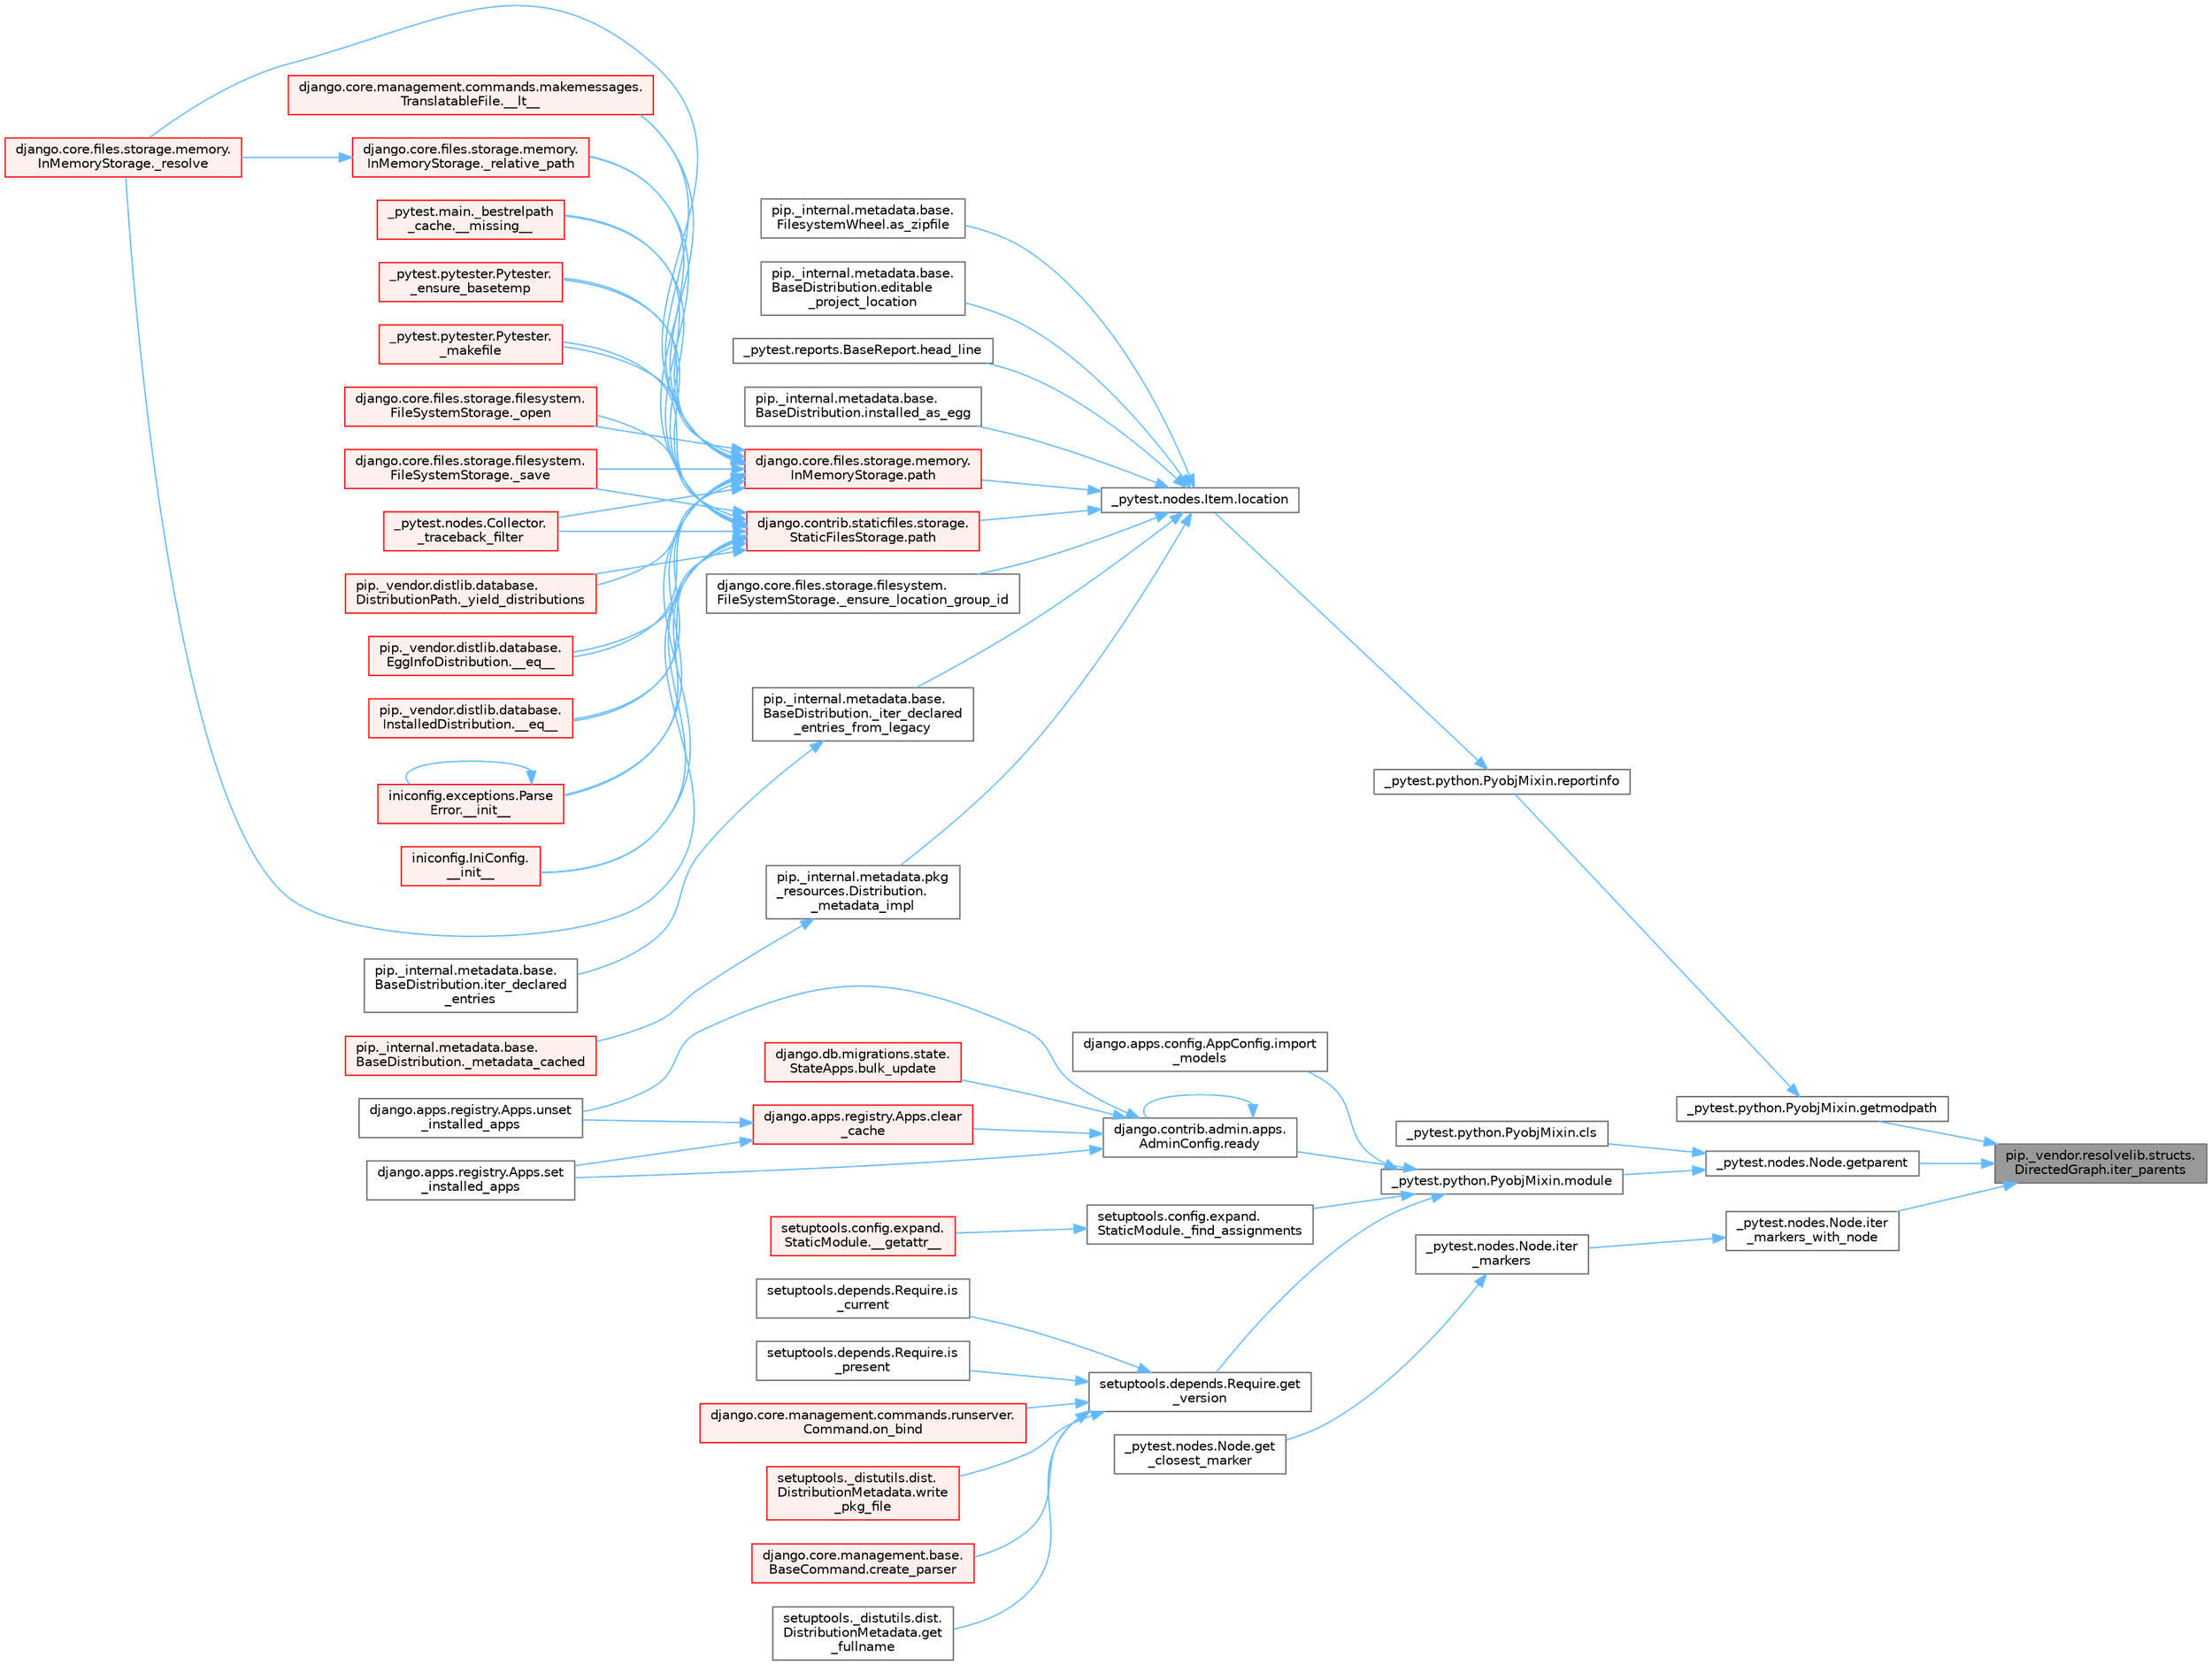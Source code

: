 digraph "pip._vendor.resolvelib.structs.DirectedGraph.iter_parents"
{
 // LATEX_PDF_SIZE
  bgcolor="transparent";
  edge [fontname=Helvetica,fontsize=10,labelfontname=Helvetica,labelfontsize=10];
  node [fontname=Helvetica,fontsize=10,shape=box,height=0.2,width=0.4];
  rankdir="RL";
  Node1 [id="Node000001",label="pip._vendor.resolvelib.structs.\lDirectedGraph.iter_parents",height=0.2,width=0.4,color="gray40", fillcolor="grey60", style="filled", fontcolor="black",tooltip=" "];
  Node1 -> Node2 [id="edge1_Node000001_Node000002",dir="back",color="steelblue1",style="solid",tooltip=" "];
  Node2 [id="Node000002",label="_pytest.python.PyobjMixin.getmodpath",height=0.2,width=0.4,color="grey40", fillcolor="white", style="filled",URL="$class__pytest_1_1python_1_1_pyobj_mixin.html#ac427d74edb8eb71623d88773f21729af",tooltip=" "];
  Node2 -> Node3 [id="edge2_Node000002_Node000003",dir="back",color="steelblue1",style="solid",tooltip=" "];
  Node3 [id="Node000003",label="_pytest.python.PyobjMixin.reportinfo",height=0.2,width=0.4,color="grey40", fillcolor="white", style="filled",URL="$class__pytest_1_1python_1_1_pyobj_mixin.html#a2ca5e945a25b4905a7eb6c4f01f48191",tooltip=" "];
  Node3 -> Node4 [id="edge3_Node000003_Node000004",dir="back",color="steelblue1",style="solid",tooltip=" "];
  Node4 [id="Node000004",label="_pytest.nodes.Item.location",height=0.2,width=0.4,color="grey40", fillcolor="white", style="filled",URL="$class__pytest_1_1nodes_1_1_item.html#a09cd5bab99de1b92a3aa6f76ba8aa206",tooltip=" "];
  Node4 -> Node5 [id="edge4_Node000004_Node000005",dir="back",color="steelblue1",style="solid",tooltip=" "];
  Node5 [id="Node000005",label="django.core.files.storage.filesystem.\lFileSystemStorage._ensure_location_group_id",height=0.2,width=0.4,color="grey40", fillcolor="white", style="filled",URL="$classdjango_1_1core_1_1files_1_1storage_1_1filesystem_1_1_file_system_storage.html#ada5408450b8d45745c1b0e5f4525c6f4",tooltip=" "];
  Node4 -> Node6 [id="edge5_Node000004_Node000006",dir="back",color="steelblue1",style="solid",tooltip=" "];
  Node6 [id="Node000006",label="pip._internal.metadata.base.\lBaseDistribution._iter_declared\l_entries_from_legacy",height=0.2,width=0.4,color="grey40", fillcolor="white", style="filled",URL="$classpip_1_1__internal_1_1metadata_1_1base_1_1_base_distribution.html#afe1092a9a3492091a1532c8907ccd9e8",tooltip=" "];
  Node6 -> Node7 [id="edge6_Node000006_Node000007",dir="back",color="steelblue1",style="solid",tooltip=" "];
  Node7 [id="Node000007",label="pip._internal.metadata.base.\lBaseDistribution.iter_declared\l_entries",height=0.2,width=0.4,color="grey40", fillcolor="white", style="filled",URL="$classpip_1_1__internal_1_1metadata_1_1base_1_1_base_distribution.html#ad33966e99962529d5c28c9f24c0a4fbd",tooltip=" "];
  Node4 -> Node8 [id="edge7_Node000004_Node000008",dir="back",color="steelblue1",style="solid",tooltip=" "];
  Node8 [id="Node000008",label="pip._internal.metadata.pkg\l_resources.Distribution.\l_metadata_impl",height=0.2,width=0.4,color="grey40", fillcolor="white", style="filled",URL="$classpip_1_1__internal_1_1metadata_1_1pkg__resources_1_1_distribution.html#a7d4ae76260de7d1936446c407277ad5b",tooltip=" "];
  Node8 -> Node9 [id="edge8_Node000008_Node000009",dir="back",color="steelblue1",style="solid",tooltip=" "];
  Node9 [id="Node000009",label="pip._internal.metadata.base.\lBaseDistribution._metadata_cached",height=0.2,width=0.4,color="red", fillcolor="#FFF0F0", style="filled",URL="$classpip_1_1__internal_1_1metadata_1_1base_1_1_base_distribution.html#a12683b16870a097bbe854e4ee3364f7f",tooltip=" "];
  Node4 -> Node3100 [id="edge9_Node000004_Node003100",dir="back",color="steelblue1",style="solid",tooltip=" "];
  Node3100 [id="Node003100",label="pip._internal.metadata.base.\lFilesystemWheel.as_zipfile",height=0.2,width=0.4,color="grey40", fillcolor="white", style="filled",URL="$classpip_1_1__internal_1_1metadata_1_1base_1_1_filesystem_wheel.html#a2edf7e9c5613ec85a815971d9f55ac82",tooltip=" "];
  Node4 -> Node966 [id="edge10_Node000004_Node000966",dir="back",color="steelblue1",style="solid",tooltip=" "];
  Node966 [id="Node000966",label="pip._internal.metadata.base.\lBaseDistribution.editable\l_project_location",height=0.2,width=0.4,color="grey40", fillcolor="white", style="filled",URL="$classpip_1_1__internal_1_1metadata_1_1base_1_1_base_distribution.html#a59297eb536a210ff36a71d4dda673749",tooltip=" "];
  Node4 -> Node3101 [id="edge11_Node000004_Node003101",dir="back",color="steelblue1",style="solid",tooltip=" "];
  Node3101 [id="Node003101",label="_pytest.reports.BaseReport.head_line",height=0.2,width=0.4,color="grey40", fillcolor="white", style="filled",URL="$class__pytest_1_1reports_1_1_base_report.html#ab38fe6637e88a52912eecf01ee5df8c3",tooltip=" "];
  Node4 -> Node3102 [id="edge12_Node000004_Node003102",dir="back",color="steelblue1",style="solid",tooltip=" "];
  Node3102 [id="Node003102",label="pip._internal.metadata.base.\lBaseDistribution.installed_as_egg",height=0.2,width=0.4,color="grey40", fillcolor="white", style="filled",URL="$classpip_1_1__internal_1_1metadata_1_1base_1_1_base_distribution.html#ae45c6ee79afca720f5d75db9bd5ec658",tooltip=" "];
  Node4 -> Node3103 [id="edge13_Node000004_Node003103",dir="back",color="steelblue1",style="solid",tooltip=" "];
  Node3103 [id="Node003103",label="django.contrib.staticfiles.storage.\lStaticFilesStorage.path",height=0.2,width=0.4,color="red", fillcolor="#FFF0F0", style="filled",URL="$classdjango_1_1contrib_1_1staticfiles_1_1storage_1_1_static_files_storage.html#a4e96cc92fbde7423d1b74f3a50fc0bf6",tooltip=" "];
  Node3103 -> Node935 [id="edge14_Node003103_Node000935",dir="back",color="steelblue1",style="solid",tooltip=" "];
  Node935 [id="Node000935",label="pip._vendor.distlib.database.\lEggInfoDistribution.__eq__",height=0.2,width=0.4,color="red", fillcolor="#FFF0F0", style="filled",URL="$classpip_1_1__vendor_1_1distlib_1_1database_1_1_egg_info_distribution.html#ab083ac09aa8cf26eb5305f1359efe85b",tooltip=" "];
  Node3103 -> Node936 [id="edge15_Node003103_Node000936",dir="back",color="steelblue1",style="solid",tooltip=" "];
  Node936 [id="Node000936",label="pip._vendor.distlib.database.\lInstalledDistribution.__eq__",height=0.2,width=0.4,color="red", fillcolor="#FFF0F0", style="filled",URL="$classpip_1_1__vendor_1_1distlib_1_1database_1_1_installed_distribution.html#a391e6744a97d9fcc66ca038eb012c71d",tooltip=" "];
  Node3103 -> Node937 [id="edge16_Node003103_Node000937",dir="back",color="steelblue1",style="solid",tooltip=" "];
  Node937 [id="Node000937",label="iniconfig.exceptions.Parse\lError.__init__",height=0.2,width=0.4,color="red", fillcolor="#FFF0F0", style="filled",URL="$classiniconfig_1_1exceptions_1_1_parse_error.html#a2e7c0f14bebe4a18a5e76a6f2804874f",tooltip=" "];
  Node937 -> Node937 [id="edge17_Node000937_Node000937",dir="back",color="steelblue1",style="solid",tooltip=" "];
  Node3103 -> Node938 [id="edge18_Node003103_Node000938",dir="back",color="steelblue1",style="solid",tooltip=" "];
  Node938 [id="Node000938",label="iniconfig.IniConfig.\l__init__",height=0.2,width=0.4,color="red", fillcolor="#FFF0F0", style="filled",URL="$classiniconfig_1_1_ini_config.html#acedfdc6806378289ae0ba417db5d88a2",tooltip=" "];
  Node3103 -> Node939 [id="edge19_Node003103_Node000939",dir="back",color="steelblue1",style="solid",tooltip=" "];
  Node939 [id="Node000939",label="django.core.management.commands.makemessages.\lTranslatableFile.__lt__",height=0.2,width=0.4,color="red", fillcolor="#FFF0F0", style="filled",URL="$classdjango_1_1core_1_1management_1_1commands_1_1makemessages_1_1_translatable_file.html#a08e864271bf61ff017919a98cc250c40",tooltip=" "];
  Node3103 -> Node940 [id="edge20_Node003103_Node000940",dir="back",color="steelblue1",style="solid",tooltip=" "];
  Node940 [id="Node000940",label="_pytest.main._bestrelpath\l_cache.__missing__",height=0.2,width=0.4,color="red", fillcolor="#FFF0F0", style="filled",URL="$class__pytest_1_1main_1_1__bestrelpath__cache.html#ad20a80028e2b7c9be3360704d8455b5c",tooltip=" "];
  Node3103 -> Node942 [id="edge21_Node003103_Node000942",dir="back",color="steelblue1",style="solid",tooltip=" "];
  Node942 [id="Node000942",label="_pytest.pytester.Pytester.\l_ensure_basetemp",height=0.2,width=0.4,color="red", fillcolor="#FFF0F0", style="filled",URL="$class__pytest_1_1pytester_1_1_pytester.html#a0351682a9bda53abcddfe725386e43be",tooltip=" "];
  Node3103 -> Node946 [id="edge22_Node003103_Node000946",dir="back",color="steelblue1",style="solid",tooltip=" "];
  Node946 [id="Node000946",label="_pytest.pytester.Pytester.\l_makefile",height=0.2,width=0.4,color="red", fillcolor="#FFF0F0", style="filled",URL="$class__pytest_1_1pytester_1_1_pytester.html#a7a55c8d58e26455aa4fa8bc9c5d692c6",tooltip=" "];
  Node3103 -> Node959 [id="edge23_Node003103_Node000959",dir="back",color="steelblue1",style="solid",tooltip=" "];
  Node959 [id="Node000959",label="django.core.files.storage.filesystem.\lFileSystemStorage._open",height=0.2,width=0.4,color="red", fillcolor="#FFF0F0", style="filled",URL="$classdjango_1_1core_1_1files_1_1storage_1_1filesystem_1_1_file_system_storage.html#ae445f45c773bb251ff7fe2250623a527",tooltip=" "];
  Node3103 -> Node1174 [id="edge24_Node003103_Node001174",dir="back",color="steelblue1",style="solid",tooltip=" "];
  Node1174 [id="Node001174",label="django.core.files.storage.memory.\lInMemoryStorage._relative_path",height=0.2,width=0.4,color="red", fillcolor="#FFF0F0", style="filled",URL="$classdjango_1_1core_1_1files_1_1storage_1_1memory_1_1_in_memory_storage.html#ac55022122cbce7480d2544d78cb961a8",tooltip=" "];
  Node1174 -> Node1175 [id="edge25_Node001174_Node001175",dir="back",color="steelblue1",style="solid",tooltip=" "];
  Node1175 [id="Node001175",label="django.core.files.storage.memory.\lInMemoryStorage._resolve",height=0.2,width=0.4,color="red", fillcolor="#FFF0F0", style="filled",URL="$classdjango_1_1core_1_1files_1_1storage_1_1memory_1_1_in_memory_storage.html#a2bef8461f4f35675479c14e705ed4055",tooltip=" "];
  Node3103 -> Node1175 [id="edge26_Node003103_Node001175",dir="back",color="steelblue1",style="solid",tooltip=" "];
  Node3103 -> Node1479 [id="edge27_Node003103_Node001479",dir="back",color="steelblue1",style="solid",tooltip=" "];
  Node1479 [id="Node001479",label="django.core.files.storage.filesystem.\lFileSystemStorage._save",height=0.2,width=0.4,color="red", fillcolor="#FFF0F0", style="filled",URL="$classdjango_1_1core_1_1files_1_1storage_1_1filesystem_1_1_file_system_storage.html#adbe53c076907f538c9edd1ec24814172",tooltip=" "];
  Node3103 -> Node1480 [id="edge28_Node003103_Node001480",dir="back",color="steelblue1",style="solid",tooltip=" "];
  Node1480 [id="Node001480",label="_pytest.nodes.Collector.\l_traceback_filter",height=0.2,width=0.4,color="red", fillcolor="#FFF0F0", style="filled",URL="$class__pytest_1_1nodes_1_1_collector.html#ad51ffd1da24374414a47c458e2cf0ab2",tooltip=" "];
  Node3103 -> Node1483 [id="edge29_Node003103_Node001483",dir="back",color="steelblue1",style="solid",tooltip=" "];
  Node1483 [id="Node001483",label="pip._vendor.distlib.database.\lDistributionPath._yield_distributions",height=0.2,width=0.4,color="red", fillcolor="#FFF0F0", style="filled",URL="$classpip_1_1__vendor_1_1distlib_1_1database_1_1_distribution_path.html#a494115a6f67233269e152b17f28e499f",tooltip=" "];
  Node4 -> Node3104 [id="edge30_Node000004_Node003104",dir="back",color="steelblue1",style="solid",tooltip=" "];
  Node3104 [id="Node003104",label="django.core.files.storage.memory.\lInMemoryStorage.path",height=0.2,width=0.4,color="red", fillcolor="#FFF0F0", style="filled",URL="$classdjango_1_1core_1_1files_1_1storage_1_1memory_1_1_in_memory_storage.html#a466c8e28fd11839318d2e4454b8ef89f",tooltip=" "];
  Node3104 -> Node935 [id="edge31_Node003104_Node000935",dir="back",color="steelblue1",style="solid",tooltip=" "];
  Node3104 -> Node936 [id="edge32_Node003104_Node000936",dir="back",color="steelblue1",style="solid",tooltip=" "];
  Node3104 -> Node937 [id="edge33_Node003104_Node000937",dir="back",color="steelblue1",style="solid",tooltip=" "];
  Node3104 -> Node938 [id="edge34_Node003104_Node000938",dir="back",color="steelblue1",style="solid",tooltip=" "];
  Node3104 -> Node939 [id="edge35_Node003104_Node000939",dir="back",color="steelblue1",style="solid",tooltip=" "];
  Node3104 -> Node940 [id="edge36_Node003104_Node000940",dir="back",color="steelblue1",style="solid",tooltip=" "];
  Node3104 -> Node942 [id="edge37_Node003104_Node000942",dir="back",color="steelblue1",style="solid",tooltip=" "];
  Node3104 -> Node946 [id="edge38_Node003104_Node000946",dir="back",color="steelblue1",style="solid",tooltip=" "];
  Node3104 -> Node959 [id="edge39_Node003104_Node000959",dir="back",color="steelblue1",style="solid",tooltip=" "];
  Node3104 -> Node1174 [id="edge40_Node003104_Node001174",dir="back",color="steelblue1",style="solid",tooltip=" "];
  Node3104 -> Node1175 [id="edge41_Node003104_Node001175",dir="back",color="steelblue1",style="solid",tooltip=" "];
  Node3104 -> Node1479 [id="edge42_Node003104_Node001479",dir="back",color="steelblue1",style="solid",tooltip=" "];
  Node3104 -> Node1480 [id="edge43_Node003104_Node001480",dir="back",color="steelblue1",style="solid",tooltip=" "];
  Node3104 -> Node1483 [id="edge44_Node003104_Node001483",dir="back",color="steelblue1",style="solid",tooltip=" "];
  Node1 -> Node3182 [id="edge45_Node000001_Node003182",dir="back",color="steelblue1",style="solid",tooltip=" "];
  Node3182 [id="Node003182",label="_pytest.nodes.Node.getparent",height=0.2,width=0.4,color="grey40", fillcolor="white", style="filled",URL="$class__pytest_1_1nodes_1_1_node.html#aa43550c78abb0cf55437b1fd51bf8aa5",tooltip=" "];
  Node3182 -> Node3183 [id="edge46_Node003182_Node003183",dir="back",color="steelblue1",style="solid",tooltip=" "];
  Node3183 [id="Node003183",label="_pytest.python.PyobjMixin.cls",height=0.2,width=0.4,color="grey40", fillcolor="white", style="filled",URL="$class__pytest_1_1python_1_1_pyobj_mixin.html#af4ccb0f52d60eff6d276cf7a375387f0",tooltip=" "];
  Node3182 -> Node3184 [id="edge47_Node003182_Node003184",dir="back",color="steelblue1",style="solid",tooltip=" "];
  Node3184 [id="Node003184",label="_pytest.python.PyobjMixin.module",height=0.2,width=0.4,color="grey40", fillcolor="white", style="filled",URL="$class__pytest_1_1python_1_1_pyobj_mixin.html#a59f370b8fb7ac30c262e6dc2797527d2",tooltip=" "];
  Node3184 -> Node2387 [id="edge48_Node003184_Node002387",dir="back",color="steelblue1",style="solid",tooltip=" "];
  Node2387 [id="Node002387",label="setuptools.config.expand.\lStaticModule._find_assignments",height=0.2,width=0.4,color="grey40", fillcolor="white", style="filled",URL="$classsetuptools_1_1config_1_1expand_1_1_static_module.html#a6d0a701c025c71bc2f4afbad4d0b0eee",tooltip=" "];
  Node2387 -> Node2388 [id="edge49_Node002387_Node002388",dir="back",color="steelblue1",style="solid",tooltip=" "];
  Node2388 [id="Node002388",label="setuptools.config.expand.\lStaticModule.__getattr__",height=0.2,width=0.4,color="red", fillcolor="#FFF0F0", style="filled",URL="$classsetuptools_1_1config_1_1expand_1_1_static_module.html#ae78ff9983d2ef84d2947b54b94e1783a",tooltip=" "];
  Node3184 -> Node725 [id="edge50_Node003184_Node000725",dir="back",color="steelblue1",style="solid",tooltip=" "];
  Node725 [id="Node000725",label="setuptools.depends.Require.get\l_version",height=0.2,width=0.4,color="grey40", fillcolor="white", style="filled",URL="$classsetuptools_1_1depends_1_1_require.html#a4046ad4155f80d85057e4ccd6a41dc00",tooltip=" "];
  Node725 -> Node726 [id="edge51_Node000725_Node000726",dir="back",color="steelblue1",style="solid",tooltip=" "];
  Node726 [id="Node000726",label="django.core.management.base.\lBaseCommand.create_parser",height=0.2,width=0.4,color="red", fillcolor="#FFF0F0", style="filled",URL="$classdjango_1_1core_1_1management_1_1base_1_1_base_command.html#ae878e488f18d67acf1037a7e2db5b478",tooltip=" "];
  Node725 -> Node728 [id="edge52_Node000725_Node000728",dir="back",color="steelblue1",style="solid",tooltip=" "];
  Node728 [id="Node000728",label="setuptools._distutils.dist.\lDistributionMetadata.get\l_fullname",height=0.2,width=0.4,color="grey40", fillcolor="white", style="filled",URL="$classsetuptools_1_1__distutils_1_1dist_1_1_distribution_metadata.html#ab7420b68c460cd9eb85694a8be6ee524",tooltip=" "];
  Node725 -> Node729 [id="edge53_Node000725_Node000729",dir="back",color="steelblue1",style="solid",tooltip=" "];
  Node729 [id="Node000729",label="setuptools.depends.Require.is\l_current",height=0.2,width=0.4,color="grey40", fillcolor="white", style="filled",URL="$classsetuptools_1_1depends_1_1_require.html#a81f55cdf6880a438b636542f06b9485a",tooltip=" "];
  Node725 -> Node730 [id="edge54_Node000725_Node000730",dir="back",color="steelblue1",style="solid",tooltip=" "];
  Node730 [id="Node000730",label="setuptools.depends.Require.is\l_present",height=0.2,width=0.4,color="grey40", fillcolor="white", style="filled",URL="$classsetuptools_1_1depends_1_1_require.html#a3ab4975a6b46661ed70950dae37ed79c",tooltip=" "];
  Node725 -> Node731 [id="edge55_Node000725_Node000731",dir="back",color="steelblue1",style="solid",tooltip=" "];
  Node731 [id="Node000731",label="django.core.management.commands.runserver.\lCommand.on_bind",height=0.2,width=0.4,color="red", fillcolor="#FFF0F0", style="filled",URL="$classdjango_1_1core_1_1management_1_1commands_1_1runserver_1_1_command.html#a9be890479e656b71da83b03cd9adc584",tooltip=" "];
  Node725 -> Node733 [id="edge56_Node000725_Node000733",dir="back",color="steelblue1",style="solid",tooltip=" "];
  Node733 [id="Node000733",label="setuptools._distutils.dist.\lDistributionMetadata.write\l_pkg_file",height=0.2,width=0.4,color="red", fillcolor="#FFF0F0", style="filled",URL="$classsetuptools_1_1__distutils_1_1dist_1_1_distribution_metadata.html#a2a55009e9d487a82234459fb242f4be0",tooltip=" "];
  Node3184 -> Node1887 [id="edge57_Node003184_Node001887",dir="back",color="steelblue1",style="solid",tooltip=" "];
  Node1887 [id="Node001887",label="django.apps.config.AppConfig.import\l_models",height=0.2,width=0.4,color="grey40", fillcolor="white", style="filled",URL="$classdjango_1_1apps_1_1config_1_1_app_config.html#a03e1fc4a98c379e78cf004b7a9816015",tooltip=" "];
  Node3184 -> Node2389 [id="edge58_Node003184_Node002389",dir="back",color="steelblue1",style="solid",tooltip=" "];
  Node2389 [id="Node002389",label="django.contrib.admin.apps.\lAdminConfig.ready",height=0.2,width=0.4,color="grey40", fillcolor="white", style="filled",URL="$classdjango_1_1contrib_1_1admin_1_1apps_1_1_admin_config.html#a974b1b1482df95ff46898bf20d7d0ecd",tooltip=" "];
  Node2389 -> Node2390 [id="edge59_Node002389_Node002390",dir="back",color="steelblue1",style="solid",tooltip=" "];
  Node2390 [id="Node002390",label="django.db.migrations.state.\lStateApps.bulk_update",height=0.2,width=0.4,color="red", fillcolor="#FFF0F0", style="filled",URL="$classdjango_1_1db_1_1migrations_1_1state_1_1_state_apps.html#a088e6d29c8b84b8b280c984a31b5bb1f",tooltip=" "];
  Node2389 -> Node2392 [id="edge60_Node002389_Node002392",dir="back",color="steelblue1",style="solid",tooltip=" "];
  Node2392 [id="Node002392",label="django.apps.registry.Apps.clear\l_cache",height=0.2,width=0.4,color="red", fillcolor="#FFF0F0", style="filled",URL="$classdjango_1_1apps_1_1registry_1_1_apps.html#ae0ec3a2f0a5af7cbfbc23e509031539a",tooltip=" "];
  Node2392 -> Node2397 [id="edge61_Node002392_Node002397",dir="back",color="steelblue1",style="solid",tooltip=" "];
  Node2397 [id="Node002397",label="django.apps.registry.Apps.set\l_installed_apps",height=0.2,width=0.4,color="grey40", fillcolor="white", style="filled",URL="$classdjango_1_1apps_1_1registry_1_1_apps.html#ad0d9075ffe2253f2b0a3d13e95473c56",tooltip=" "];
  Node2392 -> Node2399 [id="edge62_Node002392_Node002399",dir="back",color="steelblue1",style="solid",tooltip=" "];
  Node2399 [id="Node002399",label="django.apps.registry.Apps.unset\l_installed_apps",height=0.2,width=0.4,color="grey40", fillcolor="white", style="filled",URL="$classdjango_1_1apps_1_1registry_1_1_apps.html#acbb42413101cac80456d6f078561631c",tooltip=" "];
  Node2389 -> Node2389 [id="edge63_Node002389_Node002389",dir="back",color="steelblue1",style="solid",tooltip=" "];
  Node2389 -> Node2397 [id="edge64_Node002389_Node002397",dir="back",color="steelblue1",style="solid",tooltip=" "];
  Node2389 -> Node2399 [id="edge65_Node002389_Node002399",dir="back",color="steelblue1",style="solid",tooltip=" "];
  Node1 -> Node3185 [id="edge66_Node000001_Node003185",dir="back",color="steelblue1",style="solid",tooltip=" "];
  Node3185 [id="Node003185",label="_pytest.nodes.Node.iter\l_markers_with_node",height=0.2,width=0.4,color="grey40", fillcolor="white", style="filled",URL="$class__pytest_1_1nodes_1_1_node.html#ae9169763d21cd3a661c16e17785fa280",tooltip=" "];
  Node3185 -> Node3186 [id="edge67_Node003185_Node003186",dir="back",color="steelblue1",style="solid",tooltip=" "];
  Node3186 [id="Node003186",label="_pytest.nodes.Node.iter\l_markers",height=0.2,width=0.4,color="grey40", fillcolor="white", style="filled",URL="$class__pytest_1_1nodes_1_1_node.html#a11d25cf93eca4dd1a4fef8f7ef0dfcbb",tooltip=" "];
  Node3186 -> Node3187 [id="edge68_Node003186_Node003187",dir="back",color="steelblue1",style="solid",tooltip=" "];
  Node3187 [id="Node003187",label="_pytest.nodes.Node.get\l_closest_marker",height=0.2,width=0.4,color="grey40", fillcolor="white", style="filled",URL="$class__pytest_1_1nodes_1_1_node.html#a4a29c387c4a7411dccfd2d3de9aee7d4",tooltip=" "];
}

